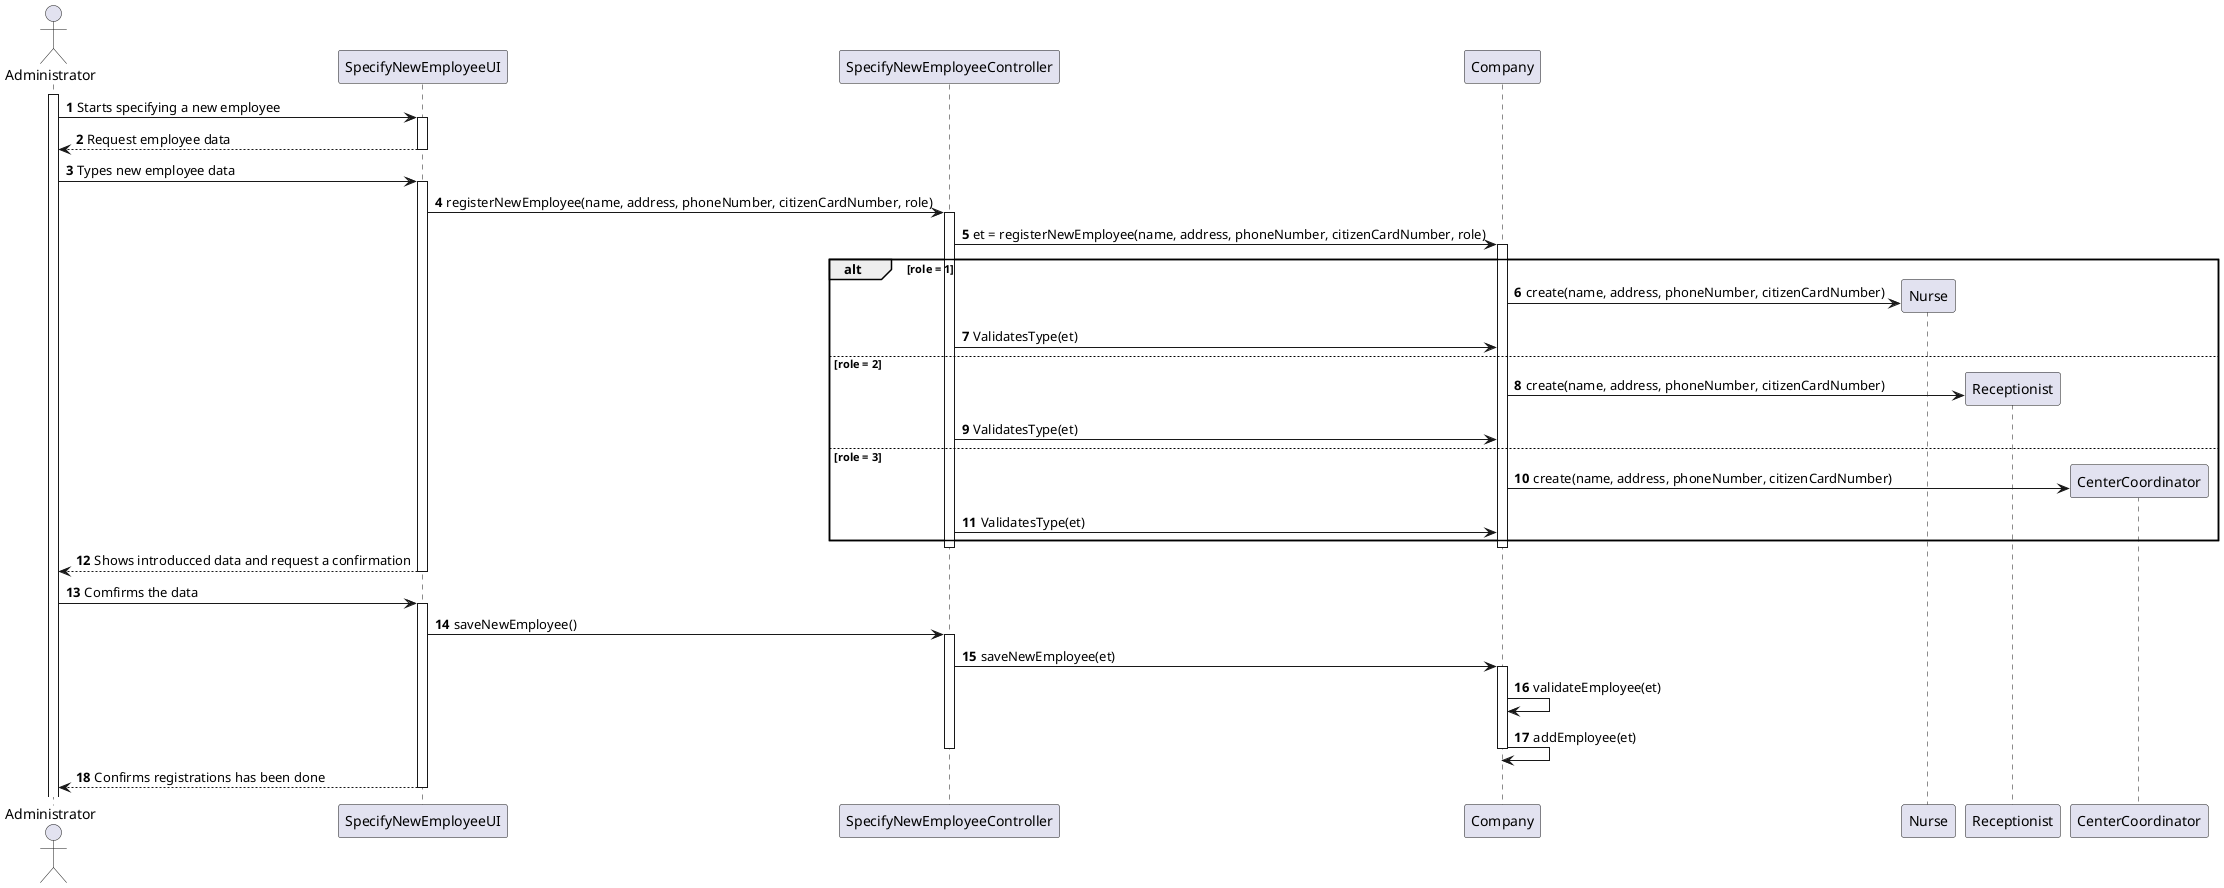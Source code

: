 @startuml
'https://plantuml.com/sequence-diagram

autonumber

actor Administrator
activate Administrator
Administrator -> SpecifyNewEmployeeUI : Starts specifying a new employee
activate SpecifyNewEmployeeUI
SpecifyNewEmployeeUI --> Administrator : Request employee data
deactivate SpecifyNewEmployeeUI
Administrator -> SpecifyNewEmployeeUI : Types new employee data
activate SpecifyNewEmployeeUI

SpecifyNewEmployeeUI -> SpecifyNewEmployeeController : registerNewEmployee(name, address, phoneNumber, citizenCardNumber, role)
activate SpecifyNewEmployeeController
SpecifyNewEmployeeController -> Company : et = registerNewEmployee(name, address, phoneNumber, citizenCardNumber, role)
activate Company

alt role = 1
create Nurse
Company -> Nurse : create(name, address, phoneNumber, citizenCardNumber)
SpecifyNewEmployeeController -> Company : ValidatesType(et)

else role = 2
create Receptionist
Company -> Receptionist : create(name, address, phoneNumber, citizenCardNumber)
SpecifyNewEmployeeController -> Company : ValidatesType(et)

else role = 3
create CenterCoordinator
Company -> CenterCoordinator : create(name, address, phoneNumber, citizenCardNumber)
SpecifyNewEmployeeController -> Company : ValidatesType(et)

end
deactivate SpecifyNewEmployeeController
deactivate Company

Administrator <-- SpecifyNewEmployeeUI : Shows introducced data and request a confirmation
deactivate SpecifyNewEmployeeUI
Administrator -> SpecifyNewEmployeeUI : Comfirms the data
activate SpecifyNewEmployeeUI

SpecifyNewEmployeeUI -> SpecifyNewEmployeeController : saveNewEmployee()
activate SpecifyNewEmployeeController
SpecifyNewEmployeeController -> Company : saveNewEmployee(et)
activate Company
Company -> Company : validateEmployee(et)
Company -> Company : addEmployee(et)
deactivate Company
deactivate SpecifyNewEmployeeController

Administrator <-- SpecifyNewEmployeeUI : Confirms registrations has been done
deactivate SpecifyNewEmployeeUI
@enduml